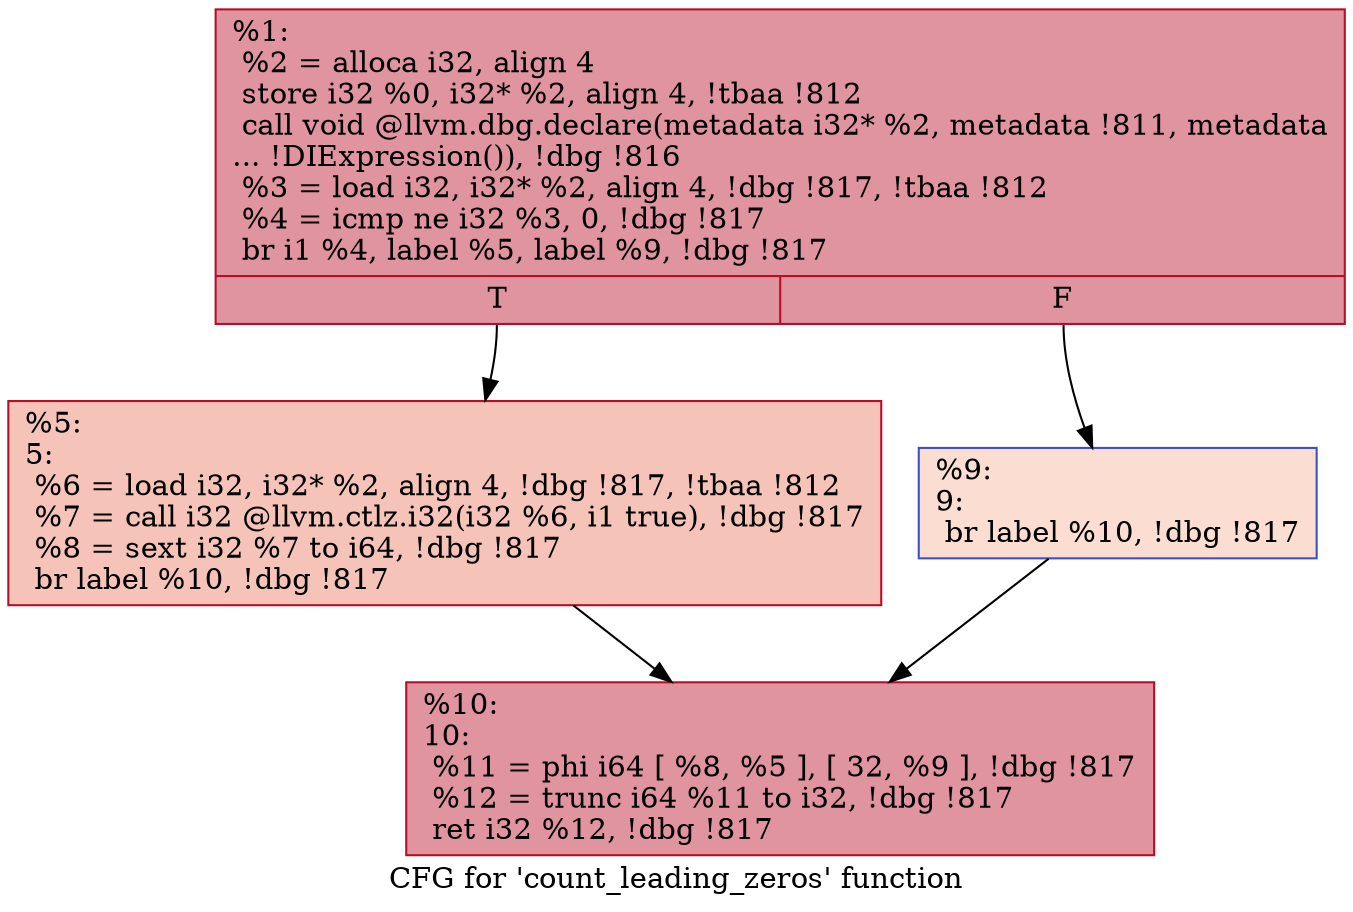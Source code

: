 digraph "CFG for 'count_leading_zeros' function" {
	label="CFG for 'count_leading_zeros' function";

	Node0x809a90 [shape=record,color="#b70d28ff", style=filled, fillcolor="#b70d2870",label="{%1:\l  %2 = alloca i32, align 4\l  store i32 %0, i32* %2, align 4, !tbaa !812\l  call void @llvm.dbg.declare(metadata i32* %2, metadata !811, metadata\l... !DIExpression()), !dbg !816\l  %3 = load i32, i32* %2, align 4, !dbg !817, !tbaa !812\l  %4 = icmp ne i32 %3, 0, !dbg !817\l  br i1 %4, label %5, label %9, !dbg !817\l|{<s0>T|<s1>F}}"];
	Node0x809a90:s0 -> Node0x809b10;
	Node0x809a90:s1 -> Node0x809b60;
	Node0x809b10 [shape=record,color="#b70d28ff", style=filled, fillcolor="#e8765c70",label="{%5:\l5:                                                \l  %6 = load i32, i32* %2, align 4, !dbg !817, !tbaa !812\l  %7 = call i32 @llvm.ctlz.i32(i32 %6, i1 true), !dbg !817\l  %8 = sext i32 %7 to i64, !dbg !817\l  br label %10, !dbg !817\l}"];
	Node0x809b10 -> Node0x809bb0;
	Node0x809b60 [shape=record,color="#3d50c3ff", style=filled, fillcolor="#f7b39670",label="{%9:\l9:                                                \l  br label %10, !dbg !817\l}"];
	Node0x809b60 -> Node0x809bb0;
	Node0x809bb0 [shape=record,color="#b70d28ff", style=filled, fillcolor="#b70d2870",label="{%10:\l10:                                               \l  %11 = phi i64 [ %8, %5 ], [ 32, %9 ], !dbg !817\l  %12 = trunc i64 %11 to i32, !dbg !817\l  ret i32 %12, !dbg !817\l}"];
}
